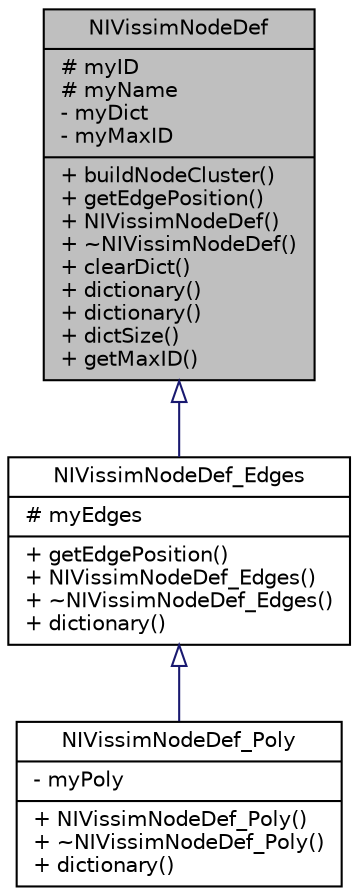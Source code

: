 digraph "NIVissimNodeDef"
{
  edge [fontname="Helvetica",fontsize="10",labelfontname="Helvetica",labelfontsize="10"];
  node [fontname="Helvetica",fontsize="10",shape=record];
  Node0 [label="{NIVissimNodeDef\n|# myID\l# myName\l- myDict\l- myMaxID\l|+ buildNodeCluster()\l+ getEdgePosition()\l+ NIVissimNodeDef()\l+ ~NIVissimNodeDef()\l+ clearDict()\l+ dictionary()\l+ dictionary()\l+ dictSize()\l+ getMaxID()\l}",height=0.2,width=0.4,color="black", fillcolor="grey75", style="filled", fontcolor="black"];
  Node0 -> Node1 [dir="back",color="midnightblue",fontsize="10",style="solid",arrowtail="onormal",fontname="Helvetica"];
  Node1 [label="{NIVissimNodeDef_Edges\n|# myEdges\l|+ getEdgePosition()\l+ NIVissimNodeDef_Edges()\l+ ~NIVissimNodeDef_Edges()\l+ dictionary()\l}",height=0.2,width=0.4,color="black", fillcolor="white", style="filled",URL="$d6/d52/class_n_i_vissim_node_def___edges.html"];
  Node1 -> Node2 [dir="back",color="midnightblue",fontsize="10",style="solid",arrowtail="onormal",fontname="Helvetica"];
  Node2 [label="{NIVissimNodeDef_Poly\n|- myPoly\l|+ NIVissimNodeDef_Poly()\l+ ~NIVissimNodeDef_Poly()\l+ dictionary()\l}",height=0.2,width=0.4,color="black", fillcolor="white", style="filled",URL="$d5/dff/class_n_i_vissim_node_def___poly.html"];
}
